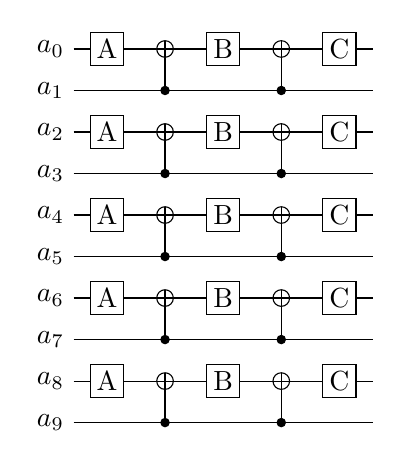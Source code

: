 \begin{tikzpicture}[scale=1.0,x=1pt,y=1pt]
\filldraw[color=white] (0.0, -7.5) rectangle (108.0, 142.5);
% Drawing wires
% Line 1: a0 W a_0
\draw[color=black] (0.0,135.0) -- (108.0,135.0);
\draw[color=black] (0.0,135.0) node[left] {$a_0$};
% Line 2: a1 W a_1
\draw[color=black] (0.0,120.0) -- (108.0,120.0);
\draw[color=black] (0.0,120.0) node[left] {$a_1$};
% Line 3: a2 W a_2
\draw[color=black] (0.0,105.0) -- (108.0,105.0);
\draw[color=black] (0.0,105.0) node[left] {$a_2$};
% Line 4: a3 W a_3
\draw[color=black] (0.0,90.0) -- (108.0,90.0);
\draw[color=black] (0.0,90.0) node[left] {$a_3$};
% Line 5: a4 W a_4
\draw[color=black] (0.0,75.0) -- (108.0,75.0);
\draw[color=black] (0.0,75.0) node[left] {$a_4$};
% Line 6: a5 W a_5
\draw[color=black] (0.0,60.0) -- (108.0,60.0);
\draw[color=black] (0.0,60.0) node[left] {$a_5$};
% Line 7: a6 W a_6
\draw[color=black] (0.0,45.0) -- (108.0,45.0);
\draw[color=black] (0.0,45.0) node[left] {$a_6$};
% Line 8: a7 W a_7
\draw[color=black] (0.0,30.0) -- (108.0,30.0);
\draw[color=black] (0.0,30.0) node[left] {$a_7$};
% Line 9: a8 W a_8
\draw[color=black] (0.0,15.0) -- (108.0,15.0);
\draw[color=black] (0.0,15.0) node[left] {$a_8$};
% Line 10: a9 W a_9
\draw[color=black] (0.0,0.0) -- (108.0,0.0);
\draw[color=black] (0.0,0.0) node[left] {$a_9$};
% Done with wires; drawing gates
% Line 11: a0 G A
\begin{scope}
\draw[fill=white] (12.0, 135.0) +(-45.0:8.485pt and 8.485pt) -- +(45.0:8.485pt and 8.485pt) -- +(135.0:8.485pt and 8.485pt) -- +(225.0:8.485pt and 8.485pt) -- cycle;
\clip (12.0, 135.0) +(-45.0:8.485pt and 8.485pt) -- +(45.0:8.485pt and 8.485pt) -- +(135.0:8.485pt and 8.485pt) -- +(225.0:8.485pt and 8.485pt) -- cycle;
\draw (12.0, 135.0) node {A};
\end{scope}
% Line 16: a2 G A
\begin{scope}
\draw[fill=white] (12.0, 105.0) +(-45.0:8.485pt and 8.485pt) -- +(45.0:8.485pt and 8.485pt) -- +(135.0:8.485pt and 8.485pt) -- +(225.0:8.485pt and 8.485pt) -- cycle;
\clip (12.0, 105.0) +(-45.0:8.485pt and 8.485pt) -- +(45.0:8.485pt and 8.485pt) -- +(135.0:8.485pt and 8.485pt) -- +(225.0:8.485pt and 8.485pt) -- cycle;
\draw (12.0, 105.0) node {A};
\end{scope}
% Line 21: a4 G A
\begin{scope}
\draw[fill=white] (12.0, 75.0) +(-45.0:8.485pt and 8.485pt) -- +(45.0:8.485pt and 8.485pt) -- +(135.0:8.485pt and 8.485pt) -- +(225.0:8.485pt and 8.485pt) -- cycle;
\clip (12.0, 75.0) +(-45.0:8.485pt and 8.485pt) -- +(45.0:8.485pt and 8.485pt) -- +(135.0:8.485pt and 8.485pt) -- +(225.0:8.485pt and 8.485pt) -- cycle;
\draw (12.0, 75.0) node {A};
\end{scope}
% Line 26: a6 G A
\begin{scope}
\draw[fill=white] (12.0, 45.0) +(-45.0:8.485pt and 8.485pt) -- +(45.0:8.485pt and 8.485pt) -- +(135.0:8.485pt and 8.485pt) -- +(225.0:8.485pt and 8.485pt) -- cycle;
\clip (12.0, 45.0) +(-45.0:8.485pt and 8.485pt) -- +(45.0:8.485pt and 8.485pt) -- +(135.0:8.485pt and 8.485pt) -- +(225.0:8.485pt and 8.485pt) -- cycle;
\draw (12.0, 45.0) node {A};
\end{scope}
% Line 31: a8 G A
\begin{scope}
\draw[fill=white] (12.0, 15.0) +(-45.0:8.485pt and 8.485pt) -- +(45.0:8.485pt and 8.485pt) -- +(135.0:8.485pt and 8.485pt) -- +(225.0:8.485pt and 8.485pt) -- cycle;
\clip (12.0, 15.0) +(-45.0:8.485pt and 8.485pt) -- +(45.0:8.485pt and 8.485pt) -- +(135.0:8.485pt and 8.485pt) -- +(225.0:8.485pt and 8.485pt) -- cycle;
\draw (12.0, 15.0) node {A};
\end{scope}
% Line 12: +a0 a1
\draw (33.0,135.0) -- (33.0,120.0);
\begin{scope}
\draw[fill=white] (33.0, 135.0) circle(3.0pt);
\clip (33.0, 135.0) circle(3.0pt);
\draw (30.0, 135.0) -- (36.0, 135.0);
\draw (33.0, 132.0) -- (33.0, 138.0);
\end{scope}
\filldraw (33.0, 120.0) circle(1.5pt);
% Line 17: +a2 a3
\draw (33.0,105.0) -- (33.0,90.0);
\begin{scope}
\draw[fill=white] (33.0, 105.0) circle(3.0pt);
\clip (33.0, 105.0) circle(3.0pt);
\draw (30.0, 105.0) -- (36.0, 105.0);
\draw (33.0, 102.0) -- (33.0, 108.0);
\end{scope}
\filldraw (33.0, 90.0) circle(1.5pt);
% Line 22: +a4 a5
\draw (33.0,75.0) -- (33.0,60.0);
\begin{scope}
\draw[fill=white] (33.0, 75.0) circle(3.0pt);
\clip (33.0, 75.0) circle(3.0pt);
\draw (30.0, 75.0) -- (36.0, 75.0);
\draw (33.0, 72.0) -- (33.0, 78.0);
\end{scope}
\filldraw (33.0, 60.0) circle(1.5pt);
% Line 27: +a6 a7
\draw (33.0,45.0) -- (33.0,30.0);
\begin{scope}
\draw[fill=white] (33.0, 45.0) circle(3.0pt);
\clip (33.0, 45.0) circle(3.0pt);
\draw (30.0, 45.0) -- (36.0, 45.0);
\draw (33.0, 42.0) -- (33.0, 48.0);
\end{scope}
\filldraw (33.0, 30.0) circle(1.5pt);
% Line 32: +a8 a9
\draw (33.0,15.0) -- (33.0,0.0);
\begin{scope}
\draw[fill=white] (33.0, 15.0) circle(3.0pt);
\clip (33.0, 15.0) circle(3.0pt);
\draw (30.0, 15.0) -- (36.0, 15.0);
\draw (33.0, 12.0) -- (33.0, 18.0);
\end{scope}
\filldraw (33.0, 0.0) circle(1.5pt);
% Line 13: a0 G B
\begin{scope}
\draw[fill=white] (54.0, 135.0) +(-45.0:8.485pt and 8.485pt) -- +(45.0:8.485pt and 8.485pt) -- +(135.0:8.485pt and 8.485pt) -- +(225.0:8.485pt and 8.485pt) -- cycle;
\clip (54.0, 135.0) +(-45.0:8.485pt and 8.485pt) -- +(45.0:8.485pt and 8.485pt) -- +(135.0:8.485pt and 8.485pt) -- +(225.0:8.485pt and 8.485pt) -- cycle;
\draw (54.0, 135.0) node {B};
\end{scope}
% Line 18: a2 G B
\begin{scope}
\draw[fill=white] (54.0, 105.0) +(-45.0:8.485pt and 8.485pt) -- +(45.0:8.485pt and 8.485pt) -- +(135.0:8.485pt and 8.485pt) -- +(225.0:8.485pt and 8.485pt) -- cycle;
\clip (54.0, 105.0) +(-45.0:8.485pt and 8.485pt) -- +(45.0:8.485pt and 8.485pt) -- +(135.0:8.485pt and 8.485pt) -- +(225.0:8.485pt and 8.485pt) -- cycle;
\draw (54.0, 105.0) node {B};
\end{scope}
% Line 23: a4 G B
\begin{scope}
\draw[fill=white] (54.0, 75.0) +(-45.0:8.485pt and 8.485pt) -- +(45.0:8.485pt and 8.485pt) -- +(135.0:8.485pt and 8.485pt) -- +(225.0:8.485pt and 8.485pt) -- cycle;
\clip (54.0, 75.0) +(-45.0:8.485pt and 8.485pt) -- +(45.0:8.485pt and 8.485pt) -- +(135.0:8.485pt and 8.485pt) -- +(225.0:8.485pt and 8.485pt) -- cycle;
\draw (54.0, 75.0) node {B};
\end{scope}
% Line 28: a6 G B
\begin{scope}
\draw[fill=white] (54.0, 45.0) +(-45.0:8.485pt and 8.485pt) -- +(45.0:8.485pt and 8.485pt) -- +(135.0:8.485pt and 8.485pt) -- +(225.0:8.485pt and 8.485pt) -- cycle;
\clip (54.0, 45.0) +(-45.0:8.485pt and 8.485pt) -- +(45.0:8.485pt and 8.485pt) -- +(135.0:8.485pt and 8.485pt) -- +(225.0:8.485pt and 8.485pt) -- cycle;
\draw (54.0, 45.0) node {B};
\end{scope}
% Line 33: a8 G B
\begin{scope}
\draw[fill=white] (54.0, 15.0) +(-45.0:8.485pt and 8.485pt) -- +(45.0:8.485pt and 8.485pt) -- +(135.0:8.485pt and 8.485pt) -- +(225.0:8.485pt and 8.485pt) -- cycle;
\clip (54.0, 15.0) +(-45.0:8.485pt and 8.485pt) -- +(45.0:8.485pt and 8.485pt) -- +(135.0:8.485pt and 8.485pt) -- +(225.0:8.485pt and 8.485pt) -- cycle;
\draw (54.0, 15.0) node {B};
\end{scope}
% Line 14: +a0 a1
\draw (75.0,135.0) -- (75.0,120.0);
\begin{scope}
\draw[fill=white] (75.0, 135.0) circle(3.0pt);
\clip (75.0, 135.0) circle(3.0pt);
\draw (72.0, 135.0) -- (78.0, 135.0);
\draw (75.0, 132.0) -- (75.0, 138.0);
\end{scope}
\filldraw (75.0, 120.0) circle(1.5pt);
% Line 19: +a2 a3
\draw (75.0,105.0) -- (75.0,90.0);
\begin{scope}
\draw[fill=white] (75.0, 105.0) circle(3.0pt);
\clip (75.0, 105.0) circle(3.0pt);
\draw (72.0, 105.0) -- (78.0, 105.0);
\draw (75.0, 102.0) -- (75.0, 108.0);
\end{scope}
\filldraw (75.0, 90.0) circle(1.5pt);
% Line 24: +a4 a5
\draw (75.0,75.0) -- (75.0,60.0);
\begin{scope}
\draw[fill=white] (75.0, 75.0) circle(3.0pt);
\clip (75.0, 75.0) circle(3.0pt);
\draw (72.0, 75.0) -- (78.0, 75.0);
\draw (75.0, 72.0) -- (75.0, 78.0);
\end{scope}
\filldraw (75.0, 60.0) circle(1.5pt);
% Line 29: +a6 a7
\draw (75.0,45.0) -- (75.0,30.0);
\begin{scope}
\draw[fill=white] (75.0, 45.0) circle(3.0pt);
\clip (75.0, 45.0) circle(3.0pt);
\draw (72.0, 45.0) -- (78.0, 45.0);
\draw (75.0, 42.0) -- (75.0, 48.0);
\end{scope}
\filldraw (75.0, 30.0) circle(1.5pt);
% Line 34: +a8 a9
\draw (75.0,15.0) -- (75.0,0.0);
\begin{scope}
\draw[fill=white] (75.0, 15.0) circle(3.0pt);
\clip (75.0, 15.0) circle(3.0pt);
\draw (72.0, 15.0) -- (78.0, 15.0);
\draw (75.0, 12.0) -- (75.0, 18.0);
\end{scope}
\filldraw (75.0, 0.0) circle(1.5pt);
% Line 15: a0 G C
\begin{scope}
\draw[fill=white] (96.0, 135.0) +(-45.0:8.485pt and 8.485pt) -- +(45.0:8.485pt and 8.485pt) -- +(135.0:8.485pt and 8.485pt) -- +(225.0:8.485pt and 8.485pt) -- cycle;
\clip (96.0, 135.0) +(-45.0:8.485pt and 8.485pt) -- +(45.0:8.485pt and 8.485pt) -- +(135.0:8.485pt and 8.485pt) -- +(225.0:8.485pt and 8.485pt) -- cycle;
\draw (96.0, 135.0) node {C};
\end{scope}
% Line 20: a2 G C
\begin{scope}
\draw[fill=white] (96.0, 105.0) +(-45.0:8.485pt and 8.485pt) -- +(45.0:8.485pt and 8.485pt) -- +(135.0:8.485pt and 8.485pt) -- +(225.0:8.485pt and 8.485pt) -- cycle;
\clip (96.0, 105.0) +(-45.0:8.485pt and 8.485pt) -- +(45.0:8.485pt and 8.485pt) -- +(135.0:8.485pt and 8.485pt) -- +(225.0:8.485pt and 8.485pt) -- cycle;
\draw (96.0, 105.0) node {C};
\end{scope}
% Line 25: a4 G C
\begin{scope}
\draw[fill=white] (96.0, 75.0) +(-45.0:8.485pt and 8.485pt) -- +(45.0:8.485pt and 8.485pt) -- +(135.0:8.485pt and 8.485pt) -- +(225.0:8.485pt and 8.485pt) -- cycle;
\clip (96.0, 75.0) +(-45.0:8.485pt and 8.485pt) -- +(45.0:8.485pt and 8.485pt) -- +(135.0:8.485pt and 8.485pt) -- +(225.0:8.485pt and 8.485pt) -- cycle;
\draw (96.0, 75.0) node {C};
\end{scope}
% Line 30: a6 G C
\begin{scope}
\draw[fill=white] (96.0, 45.0) +(-45.0:8.485pt and 8.485pt) -- +(45.0:8.485pt and 8.485pt) -- +(135.0:8.485pt and 8.485pt) -- +(225.0:8.485pt and 8.485pt) -- cycle;
\clip (96.0, 45.0) +(-45.0:8.485pt and 8.485pt) -- +(45.0:8.485pt and 8.485pt) -- +(135.0:8.485pt and 8.485pt) -- +(225.0:8.485pt and 8.485pt) -- cycle;
\draw (96.0, 45.0) node {C};
\end{scope}
% Line 35: a8 G C
\begin{scope}
\draw[fill=white] (96.0, 15.0) +(-45.0:8.485pt and 8.485pt) -- +(45.0:8.485pt and 8.485pt) -- +(135.0:8.485pt and 8.485pt) -- +(225.0:8.485pt and 8.485pt) -- cycle;
\clip (96.0, 15.0) +(-45.0:8.485pt and 8.485pt) -- +(45.0:8.485pt and 8.485pt) -- +(135.0:8.485pt and 8.485pt) -- +(225.0:8.485pt and 8.485pt) -- cycle;
\draw (96.0, 15.0) node {C};
\end{scope}
% Done with gates; drawing ending labels
% Done with ending labels; drawing cut lines and comments
% Done with comments
\end{tikzpicture}
